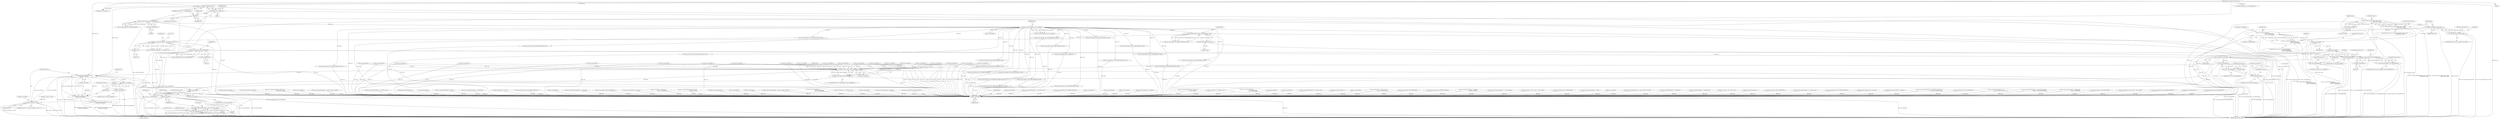 digraph "0_samba_530d50a1abdcdf4d1775652d4c456c1274d83d8d@API" {
"1000927" [label="(Call,asn1_write_OctetString(data, attrib->name,\n                                              strlen(attrib->name)))"];
"1000920" [label="(Call,asn1_push_tag(data, ASN1_SEQUENCE(0)))"];
"1000892" [label="(Call,asn1_push_tag(data, ASN1_SEQUENCE(0)))"];
"1000880" [label="(Call,asn1_write_OctetString(data, r->dn, strlen(r->dn)))"];
"1000871" [label="(Call,asn1_push_tag(data, ASN1_APPLICATION(msg->type)))"];
"1000129" [label="(Call,asn1_write_Integer(data, msg->messageid))"];
"1000122" [label="(Call,asn1_push_tag(data, ASN1_SEQUENCE(0)))"];
"1000116" [label="(Call,!data)"];
"1000109" [label="(Call,*data = asn1_init(mem_ctx))"];
"1000111" [label="(Call,asn1_init(mem_ctx))"];
"1000106" [label="(MethodParameterIn,TALLOC_CTX *mem_ctx)"];
"1000124" [label="(Call,ASN1_SEQUENCE(0))"];
"1000873" [label="(Call,ASN1_APPLICATION(msg->type))"];
"1000885" [label="(Call,strlen(r->dn))"];
"1000894" [label="(Call,ASN1_SEQUENCE(0))"];
"1000985" [label="(Call,asn1_pop_tag(data))"];
"1000980" [label="(Call,asn1_pop_tag(data))"];
"1000939" [label="(Call,asn1_push_tag(data, ASN1_SET))"];
"1000927" [label="(Call,asn1_write_OctetString(data, attrib->name,\n                                              strlen(attrib->name)))"];
"1000932" [label="(Call,strlen(attrib->name))"];
"1000961" [label="(Call,asn1_write_OctetString(data,\n                                                       attrib->values[j].data,\n                                                      attrib->values[j].length))"];
"1000922" [label="(Call,ASN1_SEQUENCE(0))"];
"1000926" [label="(Call,!asn1_write_OctetString(data, attrib->name,\n                                              strlen(attrib->name)))"];
"1000938" [label="(Call,!asn1_push_tag(data, ASN1_SET))"];
"1000960" [label="(Call,!asn1_write_OctetString(data,\n                                                       attrib->values[j].data,\n                                                      attrib->values[j].length))"];
"1000979" [label="(Call,!asn1_pop_tag(data))"];
"1000919" [label="(Call,!asn1_push_tag(data, ASN1_SEQUENCE(0)))"];
"1001659" [label="(Call,asn1_free(data))"];
"1000984" [label="(Call,!asn1_pop_tag(data))"];
"1000990" [label="(Call,asn1_pop_tag(data))"];
"1000989" [label="(Call,!asn1_pop_tag(data))"];
"1000995" [label="(Call,asn1_pop_tag(data))"];
"1000994" [label="(Call,!asn1_pop_tag(data))"];
"1001590" [label="(Call,asn1_push_tag(data, ASN1_CONTEXT(0)))"];
"1001589" [label="(Call,!asn1_push_tag(data, ASN1_CONTEXT(0)))"];
"1001611" [label="(Call,ldap_encode_control(mem_ctx, data,\n\t\t\t\t\t\t msg->controls[i]))"];
"1001599" [label="(Call,msg->controls[i] != NULL)"];
"1001610" [label="(Call,!ldap_encode_control(mem_ctx, data,\n\t\t\t\t\t\t msg->controls[i]))"];
"1001635" [label="(Call,asn1_pop_tag(data))"];
"1001634" [label="(Call,!asn1_pop_tag(data))"];
"1001640" [label="(Call,asn1_pop_tag(data))"];
"1001639" [label="(Call,!asn1_pop_tag(data))"];
"1001654" [label="(Call,asn1_free(data))"];
"1001646" [label="(Call,data_blob_talloc(mem_ctx, data->data, data->length))"];
"1001643" [label="(Call,*result = data_blob_talloc(mem_ctx, data->data, data->length))"];
"1000506" [label="(Call,asn1_push_tag(data, ASN1_APPLICATION(msg->type)))"];
"1001662" [label="(Identifier,false)"];
"1000484" [label="(Call,asn1_pop_tag(data))"];
"1000131" [label="(Call,msg->messageid)"];
"1000925" [label="(ControlStructure,if (!asn1_write_OctetString(data, attrib->name,\n                                              strlen(attrib->name))))"];
"1000309" [label="(Call,asn1_push_tag(data, ASN1_APPLICATION(msg->type)))"];
"1001654" [label="(Call,asn1_free(data))"];
"1000871" [label="(Call,asn1_push_tag(data, ASN1_APPLICATION(msg->type)))"];
"1000107" [label="(Block,)"];
"1001123" [label="(Call,asn1_write_OctetString(data, r->dn, strlen(r->dn)))"];
"1001452" [label="(Call,asn1_push_tag(data, ASN1_CONTEXT_SIMPLE(1)))"];
"1000109" [label="(Call,*data = asn1_init(mem_ctx))"];
"1001216" [label="(Call,asn1_pop_tag(data))"];
"1001442" [label="(Call,asn1_pop_tag(data))"];
"1001642" [label="(ControlStructure,goto err;)"];
"1000984" [label="(Call,!asn1_pop_tag(data))"];
"1001641" [label="(Identifier,data)"];
"1000918" [label="(ControlStructure,if (!asn1_push_tag(data, ASN1_SEQUENCE(0))))"];
"1000292" [label="(Call,asn1_pop_tag(data))"];
"1000123" [label="(Identifier,data)"];
"1000886" [label="(Call,r->dn)"];
"1000362" [label="(Call,asn1_pop_tag(data))"];
"1000839" [label="(Call,asn1_push_tag(data, ASN1_APPLICATION(msg->type)))"];
"1000959" [label="(ControlStructure,if (!asn1_write_OctetString(data,\n                                                       attrib->values[j].data,\n                                                      attrib->values[j].length)))"];
"1000938" [label="(Call,!asn1_push_tag(data, ASN1_SET))"];
"1001538" [label="(Call,asn1_pop_tag(data))"];
"1000885" [label="(Call,strlen(r->dn))"];
"1001288" [label="(Call,asn1_pop_tag(data))"];
"1001575" [label="(Call,asn1_pop_tag(data))"];
"1000416" [label="(Call,asn1_write_Integer(data, r->sizelimit))"];
"1001273" [label="(Call,asn1_write_OctetString(data, r->value.data,\n                                      r->value.length))"];
"1000873" [label="(Call,ASN1_APPLICATION(msg->type))"];
"1000970" [label="(Call,attrib->values[j].length)"];
"1000218" [label="(Call,asn1_pop_tag(data))"];
"1001589" [label="(Call,!asn1_push_tag(data, ASN1_CONTEXT(0)))"];
"1001526" [label="(Call,asn1_write(data, r->oid, strlen(r->oid)))"];
"1001639" [label="(Call,!asn1_pop_tag(data))"];
"1000924" [label="(ControlStructure,goto err;)"];
"1001597" [label="(Identifier,i)"];
"1000593" [label="(Call,asn1_write_OctetString(data,\n                                                       attr->values[j].data,\n                                                      attr->values[j].length))"];
"1001622" [label="(Literal,0)"];
"1001474" [label="(Call,asn1_pop_tag(data))"];
"1000489" [label="(Call,asn1_pop_tag(data))"];
"1000802" [label="(Call,asn1_pop_tag(data))"];
"1001664" [label="(Call,TALLOC_CTX *mem_ctx)"];
"1001242" [label="(Call,asn1_write_OctetString(data, r->dn, strlen(r->dn)))"];
"1001671" [label="(Call,talloc_array(mem_ctx, char, blob.length+1))"];
"1001634" [label="(Call,!asn1_pop_tag(data))"];
"1001091" [label="(Call,ldap_encode_response(data, r))"];
"1000879" [label="(Call,!asn1_write_OctetString(data, r->dn, strlen(r->dn)))"];
"1001645" [label="(Identifier,result)"];
"1000617" [label="(Call,asn1_pop_tag(data))"];
"1000994" [label="(Call,!asn1_pop_tag(data))"];
"1001607" [label="(Identifier,i)"];
"1001655" [label="(Identifier,data)"];
"1001610" [label="(Call,!ldap_encode_control(mem_ctx, data,\n\t\t\t\t\t\t msg->controls[i]))"];
"1000932" [label="(Call,strlen(attrib->name))"];
"1000202" [label="(Call,asn1_write(data, r->creds.password,\n                                  strlen(r->creds.password)))"];
"1000985" [label="(Call,asn1_pop_tag(data))"];
"1000854" [label="(Call,asn1_pop_tag(data))"];
"1000122" [label="(Call,asn1_push_tag(data, ASN1_SEQUENCE(0)))"];
"1000937" [label="(ControlStructure,if (!asn1_push_tag(data, ASN1_SET)))"];
"1000921" [label="(Identifier,data)"];
"1000527" [label="(Call,asn1_push_tag(data, ASN1_SEQUENCE(0)))"];
"1001423" [label="(Call,asn1_push_tag(data, ASN1_CONTEXT_SIMPLE(0)))"];
"1001414" [label="(Call,asn1_push_tag(data, ASN1_APPLICATION(msg->type)))"];
"1001582" [label="(Call,msg->controls != NULL)"];
"1001646" [label="(Call,data_blob_talloc(mem_ctx, data->data, data->length))"];
"1000119" [label="(Identifier,false)"];
"1001261" [label="(Call,asn1_write_OctetString(data, r->attribute,\n                                      strlen(r->attribute)))"];
"1001590" [label="(Call,asn1_push_tag(data, ASN1_CONTEXT(0)))"];
"1001587" [label="(Block,)"];
"1000125" [label="(Literal,0)"];
"1001599" [label="(Call,msg->controls[i] != NULL)"];
"1000882" [label="(Call,r->dn)"];
"1000961" [label="(Call,asn1_write_OctetString(data,\n                                                       attrib->values[j].data,\n                                                      attrib->values[j].length))"];
"1001594" [label="(ControlStructure,goto err;)"];
"1001479" [label="(Call,asn1_pop_tag(data))"];
"1000676" [label="(Call,asn1_push_tag(data, ASN1_APPLICATION(msg->type)))"];
"1000334" [label="(Call,asn1_write_ContextSimple(data, 7, r->SASL.secblob))"];
"1001555" [label="(Call,asn1_write(data, r->value->data, r->value->length))"];
"1000449" [label="(Call,asn1_push_tag(data, ASN1_SEQUENCE(0)))"];
"1001651" [label="(Call,data->length)"];
"1000922" [label="(Call,ASN1_SEQUENCE(0))"];
"1001310" [label="(Call,asn1_push_tag(data, ASN1_APPLICATION(msg->type)))"];
"1000982" [label="(ControlStructure,goto err;)"];
"1001097" [label="(Call,asn1_pop_tag(data))"];
"1000907" [label="(Identifier,i)"];
"1001592" [label="(Call,ASN1_CONTEXT(0))"];
"1001648" [label="(Call,data->data)"];
"1000400" [label="(Call,asn1_write_enumerated(data, r->scope))"];
"1001044" [label="(Call,asn1_push_tag(data, ASN1_APPLICATION_SIMPLE(msg->type)))"];
"1000817" [label="(Call,asn1_pop_tag(data))"];
"1000941" [label="(Identifier,ASN1_SET)"];
"1000936" [label="(ControlStructure,goto err;)"];
"1000926" [label="(Call,!asn1_write_OctetString(data, attrib->name,\n                                              strlen(attrib->name)))"];
"1000962" [label="(Identifier,data)"];
"1000919" [label="(Call,!asn1_push_tag(data, ASN1_SEQUENCE(0)))"];
"1001135" [label="(Call,asn1_write_OctetString(data, r->newrdn, strlen(r->newrdn)))"];
"1000891" [label="(Call,!asn1_push_tag(data, ASN1_SEQUENCE(0)))"];
"1001147" [label="(Call,asn1_write_BOOLEAN(data, r->deleteolddn))"];
"1000121" [label="(Call,!asn1_push_tag(data, ASN1_SEQUENCE(0)))"];
"1000111" [label="(Call,asn1_init(mem_ctx))"];
"1000995" [label="(Call,asn1_pop_tag(data))"];
"1001342" [label="(Call,asn1_push_tag(data, ASN1_APPLICATION_SIMPLE(msg->type)))"];
"1000987" [label="(ControlStructure,goto err;)"];
"1001027" [label="(Call,asn1_pop_tag(data))"];
"1000986" [label="(Identifier,data)"];
"1000977" [label="(ControlStructure,goto err;)"];
"1001082" [label="(Call,asn1_push_tag(data, ASN1_APPLICATION(msg->type)))"];
"1000895" [label="(Literal,0)"];
"1000997" [label="(ControlStructure,goto err;)"];
"1000432" [label="(Call,asn1_write_BOOLEAN(data, r->attributesonly))"];
"1001184" [label="(Call,asn1_pop_tag(data))"];
"1001644" [label="(Call,*result)"];
"1001012" [label="(Call,asn1_push_tag(data, ASN1_APPLICATION(msg->type)))"];
"1000940" [label="(Identifier,data)"];
"1000983" [label="(ControlStructure,if (!asn1_pop_tag(data)))"];
"1000225" [label="(Call,asn1_push_tag(data, ASN1_CONTEXT(3)))"];
"1001053" [label="(Call,asn1_write(data, r->dn, strlen(r->dn)))"];
"1001319" [label="(Call,ldap_encode_response(data, r))"];
"1001233" [label="(Call,asn1_push_tag(data, ASN1_APPLICATION(msg->type)))"];
"1000892" [label="(Call,asn1_push_tag(data, ASN1_SEQUENCE(0)))"];
"1000627" [label="(Call,asn1_pop_tag(data))"];
"1000872" [label="(Identifier,data)"];
"1000555" [label="(Call,asn1_push_tag(data, ASN1_SEQUENCE(0)))"];
"1000928" [label="(Identifier,data)"];
"1000112" [label="(Identifier,mem_ctx)"];
"1000515" [label="(Call,asn1_write_OctetString(data, r->dn, strlen(r->dn)))"];
"1000978" [label="(ControlStructure,if (!asn1_pop_tag(data)))"];
"1001160" [label="(Call,asn1_push_tag(data, ASN1_CONTEXT_SIMPLE(0)))"];
"1001605" [label="(Identifier,NULL)"];
"1001505" [label="(Call,ldap_encode_response(data, &r->response))"];
"1000318" [label="(Call,ldap_encode_response(data, &r->response))"];
"1000261" [label="(Call,asn1_write_OctetString(data, r->creds.SASL.secblob->data,\n                                                      r->creds.SASL.secblob->length))"];
"1001609" [label="(ControlStructure,if (!ldap_encode_control(mem_ctx, data,\n\t\t\t\t\t\t msg->controls[i])))"];
"1000992" [label="(ControlStructure,goto err;)"];
"1000353" [label="(Call,asn1_push_tag(data, ASN1_APPLICATION_SIMPLE(msg->type)))"];
"1000927" [label="(Call,asn1_write_OctetString(data, attrib->name,\n                                              strlen(attrib->name)))"];
"1000574" [label="(Call,asn1_push_tag(data, ASN1_SEQUENCE(1)))"];
"1000170" [label="(Call,asn1_write_OctetString(data, r->dn,\n                                      (r->dn != NULL) ? strlen(r->dn) : 0))"];
"1000284" [label="(Call,asn1_pop_tag(data))"];
"1000232" [label="(Call,asn1_write_OctetString(data, r->creds.SASL.mechanism,\n                                              strlen(r->creds.SASL.mechanism)))"];
"1000110" [label="(Identifier,data)"];
"1001325" [label="(Call,asn1_pop_tag(data))"];
"1000822" [label="(Call,asn1_pop_tag(data))"];
"1000128" [label="(Call,!asn1_write_Integer(data, msg->messageid))"];
"1000920" [label="(Call,asn1_push_tag(data, ASN1_SEQUENCE(0)))"];
"1000929" [label="(Call,attrib->name)"];
"1000195" [label="(Call,asn1_push_tag(data, ASN1_CONTEXT_SIMPLE(0)))"];
"1000379" [label="(Call,asn1_push_tag(data, ASN1_APPLICATION(msg->type)))"];
"1000644" [label="(Call,asn1_push_tag(data, ASN1_APPLICATION(msg->type)))"];
"1000874" [label="(Call,msg->type)"];
"1000468" [label="(Call,asn1_write_OctetString(data, r->attributes[i],\n                                              strlen(r->attributes[i])))"];
"1000991" [label="(Identifier,data)"];
"1000993" [label="(ControlStructure,if (!asn1_pop_tag(data)))"];
"1001254" [label="(Call,asn1_push_tag(data, ASN1_SEQUENCE(0)))"];
"1001600" [label="(Call,msg->controls[i])"];
"1000963" [label="(Call,attrib->values[j].data)"];
"1000989" [label="(Call,!asn1_pop_tag(data))"];
"1001459" [label="(Call,asn1_write(data, r->value->data, r->value->length))"];
"1001548" [label="(Call,asn1_push_tag(data, ASN1_CONTEXT_SIMPLE(11)))"];
"1001021" [label="(Call,ldap_encode_response(data, r))"];
"1000746" [label="(Call,asn1_push_tag(data, ASN1_SEQUENCE(0)))"];
"1000939" [label="(Call,asn1_push_tag(data, ASN1_SET))"];
"1000848" [label="(Call,ldap_encode_response(data, r))"];
"1001640" [label="(Call,asn1_pop_tag(data))"];
"1000945" [label="(Identifier,j)"];
"1000659" [label="(Call,asn1_pop_tag(data))"];
"1000933" [label="(Call,attrib->name)"];
"1001638" [label="(ControlStructure,if (!asn1_pop_tag(data)))"];
"1000129" [label="(Call,asn1_write_Integer(data, msg->messageid))"];
"1001201" [label="(Call,asn1_push_tag(data, ASN1_APPLICATION(msg->type)))"];
"1001588" [label="(ControlStructure,if (!asn1_push_tag(data, ASN1_CONTEXT(0))))"];
"1000957" [label="(Identifier,j)"];
"1001293" [label="(Call,asn1_pop_tag(data))"];
"1000765" [label="(Call,asn1_push_tag(data, ASN1_SET))"];
"1000753" [label="(Call,asn1_write_OctetString(data, attrib->name,\n                                              strlen(attrib->name)))"];
"1001696" [label="(MethodReturn,_PUBLIC_ bool)"];
"1001570" [label="(Call,asn1_pop_tag(data))"];
"1000893" [label="(Identifier,data)"];
"1000870" [label="(Call,!asn1_push_tag(data, ASN1_APPLICATION(msg->type)))"];
"1000153" [label="(Call,asn1_push_tag(data, ASN1_APPLICATION(msg->type)))"];
"1001595" [label="(ControlStructure,for (i = 0; msg->controls[i] != NULL; i++))"];
"1001359" [label="(Call,asn1_pop_tag(data))"];
"1000980" [label="(Call,asn1_pop_tag(data))"];
"1000130" [label="(Identifier,data)"];
"1001065" [label="(Call,asn1_pop_tag(data))"];
"1000388" [label="(Call,asn1_write_OctetString(data, r->basedn, strlen(r->basedn)))"];
"1000685" [label="(Call,asn1_write_OctetString(data, r->dn, strlen(r->dn)))"];
"1000988" [label="(ControlStructure,if (!asn1_pop_tag(data)))"];
"1001210" [label="(Call,ldap_encode_response(data, r))"];
"1001179" [label="(Call,asn1_pop_tag(data))"];
"1000408" [label="(Call,asn1_write_enumerated(data, r->deref))"];
"1000734" [label="(Call,asn1_write_enumerated(data, r->mods[i].type))"];
"1001611" [label="(Call,ldap_encode_control(mem_ctx, data,\n\t\t\t\t\t\t msg->controls[i]))"];
"1000440" [label="(Call,ldap_push_filter(data, r->tree))"];
"1000345" [label="(Call,asn1_pop_tag(data))"];
"1001637" [label="(ControlStructure,goto err;)"];
"1001496" [label="(Call,asn1_push_tag(data, ASN1_APPLICATION(msg->type)))"];
"1001612" [label="(Identifier,mem_ctx)"];
"1000942" [label="(ControlStructure,goto err;)"];
"1001636" [label="(Identifier,data)"];
"1001591" [label="(Identifier,data)"];
"1000881" [label="(Identifier,data)"];
"1001376" [label="(Call,asn1_push_tag(data, ASN1_APPLICATION(msg->type)))"];
"1001519" [label="(Call,asn1_push_tag(data, ASN1_CONTEXT_SIMPLE(10)))"];
"1000612" [label="(Call,asn1_pop_tag(data))"];
"1001351" [label="(Call,asn1_write_implicit_Integer(data, r->messageid))"];
"1000727" [label="(Call,asn1_push_tag(data, ASN1_SEQUENCE(0)))"];
"1000162" [label="(Call,asn1_write_Integer(data, r->version))"];
"1000979" [label="(Call,!asn1_pop_tag(data))"];
"1001657" [label="(Identifier,true)"];
"1001167" [label="(Call,asn1_write(data, r->newsuperior,\n                                  strlen(r->newsuperior)))"];
"1001114" [label="(Call,asn1_push_tag(data, ASN1_APPLICATION(msg->type)))"];
"1001660" [label="(Identifier,data)"];
"1000990" [label="(Call,asn1_pop_tag(data))"];
"1000562" [label="(Call,asn1_write_OctetString(data, attr->name,\n                                              strlen(attr->name)))"];
"1000124" [label="(Call,ASN1_SEQUENCE(0))"];
"1000653" [label="(Call,ldap_encode_response(data, r))"];
"1001614" [label="(Call,msg->controls[i])"];
"1001613" [label="(Identifier,data)"];
"1001633" [label="(ControlStructure,if (!asn1_pop_tag(data)))"];
"1000807" [label="(Call,asn1_pop_tag(data))"];
"1000960" [label="(Call,!asn1_write_OctetString(data,\n                                                       attrib->values[j].data,\n                                                      attrib->values[j].length))"];
"1000998" [label="(ControlStructure,break;)"];
"1000923" [label="(Literal,0)"];
"1000812" [label="(Call,asn1_pop_tag(data))"];
"1001397" [label="(Call,asn1_pop_tag(data))"];
"1000996" [label="(Identifier,data)"];
"1001385" [label="(Call,asn1_write_OctetString(data, r->referral, strlen(r->referral)))"];
"1000783" [label="(Call,asn1_write_OctetString(data,\n                                                       attrib->values[j].data,\n                                                      attrib->values[j].length))"];
"1000106" [label="(MethodParameterIn,TALLOC_CTX *mem_ctx)"];
"1001430" [label="(Call,asn1_write(data, r->oid, strlen(r->oid)))"];
"1001635" [label="(Call,asn1_pop_tag(data))"];
"1000622" [label="(Call,asn1_pop_tag(data))"];
"1000880" [label="(Call,asn1_write_OctetString(data, r->dn, strlen(r->dn)))"];
"1001659" [label="(Call,asn1_free(data))"];
"1000424" [label="(Call,asn1_write_Integer(data, r->timelimit))"];
"1000115" [label="(ControlStructure,if (!data))"];
"1001643" [label="(Call,*result = data_blob_talloc(mem_ctx, data->data, data->length))"];
"1001647" [label="(Identifier,mem_ctx)"];
"1000981" [label="(Identifier,data)"];
"1000116" [label="(Call,!data)"];
"1000117" [label="(Identifier,data)"];
"1000894" [label="(Call,ASN1_SEQUENCE(0))"];
"1000697" [label="(Call,asn1_push_tag(data, ASN1_SEQUENCE(0)))"];
"1000927" -> "1000926"  [label="AST: "];
"1000927" -> "1000932"  [label="CFG: "];
"1000928" -> "1000927"  [label="AST: "];
"1000929" -> "1000927"  [label="AST: "];
"1000932" -> "1000927"  [label="AST: "];
"1000926" -> "1000927"  [label="CFG: "];
"1000927" -> "1001696"  [label="DDG: attrib->name"];
"1000927" -> "1001696"  [label="DDG: strlen(attrib->name)"];
"1000927" -> "1000926"  [label="DDG: data"];
"1000927" -> "1000926"  [label="DDG: attrib->name"];
"1000927" -> "1000926"  [label="DDG: strlen(attrib->name)"];
"1000920" -> "1000927"  [label="DDG: data"];
"1000932" -> "1000927"  [label="DDG: attrib->name"];
"1000927" -> "1000932"  [label="DDG: attrib->name"];
"1000927" -> "1000939"  [label="DDG: data"];
"1000927" -> "1001659"  [label="DDG: data"];
"1000920" -> "1000919"  [label="AST: "];
"1000920" -> "1000922"  [label="CFG: "];
"1000921" -> "1000920"  [label="AST: "];
"1000922" -> "1000920"  [label="AST: "];
"1000919" -> "1000920"  [label="CFG: "];
"1000920" -> "1001696"  [label="DDG: ASN1_SEQUENCE(0)"];
"1000920" -> "1000919"  [label="DDG: data"];
"1000920" -> "1000919"  [label="DDG: ASN1_SEQUENCE(0)"];
"1000892" -> "1000920"  [label="DDG: data"];
"1000985" -> "1000920"  [label="DDG: data"];
"1000922" -> "1000920"  [label="DDG: 0"];
"1000920" -> "1001659"  [label="DDG: data"];
"1000892" -> "1000891"  [label="AST: "];
"1000892" -> "1000894"  [label="CFG: "];
"1000893" -> "1000892"  [label="AST: "];
"1000894" -> "1000892"  [label="AST: "];
"1000891" -> "1000892"  [label="CFG: "];
"1000892" -> "1001696"  [label="DDG: ASN1_SEQUENCE(0)"];
"1000892" -> "1000891"  [label="DDG: data"];
"1000892" -> "1000891"  [label="DDG: ASN1_SEQUENCE(0)"];
"1000880" -> "1000892"  [label="DDG: data"];
"1000894" -> "1000892"  [label="DDG: 0"];
"1000892" -> "1000990"  [label="DDG: data"];
"1000892" -> "1001659"  [label="DDG: data"];
"1000880" -> "1000879"  [label="AST: "];
"1000880" -> "1000885"  [label="CFG: "];
"1000881" -> "1000880"  [label="AST: "];
"1000882" -> "1000880"  [label="AST: "];
"1000885" -> "1000880"  [label="AST: "];
"1000879" -> "1000880"  [label="CFG: "];
"1000880" -> "1001696"  [label="DDG: strlen(r->dn)"];
"1000880" -> "1001696"  [label="DDG: r->dn"];
"1000880" -> "1000879"  [label="DDG: data"];
"1000880" -> "1000879"  [label="DDG: r->dn"];
"1000880" -> "1000879"  [label="DDG: strlen(r->dn)"];
"1000871" -> "1000880"  [label="DDG: data"];
"1000885" -> "1000880"  [label="DDG: r->dn"];
"1000880" -> "1001659"  [label="DDG: data"];
"1000871" -> "1000870"  [label="AST: "];
"1000871" -> "1000873"  [label="CFG: "];
"1000872" -> "1000871"  [label="AST: "];
"1000873" -> "1000871"  [label="AST: "];
"1000870" -> "1000871"  [label="CFG: "];
"1000871" -> "1001696"  [label="DDG: ASN1_APPLICATION(msg->type)"];
"1000871" -> "1000870"  [label="DDG: data"];
"1000871" -> "1000870"  [label="DDG: ASN1_APPLICATION(msg->type)"];
"1000129" -> "1000871"  [label="DDG: data"];
"1000873" -> "1000871"  [label="DDG: msg->type"];
"1000871" -> "1001659"  [label="DDG: data"];
"1000129" -> "1000128"  [label="AST: "];
"1000129" -> "1000131"  [label="CFG: "];
"1000130" -> "1000129"  [label="AST: "];
"1000131" -> "1000129"  [label="AST: "];
"1000128" -> "1000129"  [label="CFG: "];
"1000129" -> "1001696"  [label="DDG: msg->messageid"];
"1000129" -> "1000128"  [label="DDG: data"];
"1000129" -> "1000128"  [label="DDG: msg->messageid"];
"1000122" -> "1000129"  [label="DDG: data"];
"1000129" -> "1000153"  [label="DDG: data"];
"1000129" -> "1000195"  [label="DDG: data"];
"1000129" -> "1000225"  [label="DDG: data"];
"1000129" -> "1000309"  [label="DDG: data"];
"1000129" -> "1000353"  [label="DDG: data"];
"1000129" -> "1000379"  [label="DDG: data"];
"1000129" -> "1000506"  [label="DDG: data"];
"1000129" -> "1000644"  [label="DDG: data"];
"1000129" -> "1000676"  [label="DDG: data"];
"1000129" -> "1000839"  [label="DDG: data"];
"1000129" -> "1001012"  [label="DDG: data"];
"1000129" -> "1001044"  [label="DDG: data"];
"1000129" -> "1001082"  [label="DDG: data"];
"1000129" -> "1001114"  [label="DDG: data"];
"1000129" -> "1001201"  [label="DDG: data"];
"1000129" -> "1001233"  [label="DDG: data"];
"1000129" -> "1001310"  [label="DDG: data"];
"1000129" -> "1001342"  [label="DDG: data"];
"1000129" -> "1001376"  [label="DDG: data"];
"1000129" -> "1001414"  [label="DDG: data"];
"1000129" -> "1001496"  [label="DDG: data"];
"1000129" -> "1001659"  [label="DDG: data"];
"1000122" -> "1000121"  [label="AST: "];
"1000122" -> "1000124"  [label="CFG: "];
"1000123" -> "1000122"  [label="AST: "];
"1000124" -> "1000122"  [label="AST: "];
"1000121" -> "1000122"  [label="CFG: "];
"1000122" -> "1001696"  [label="DDG: ASN1_SEQUENCE(0)"];
"1000122" -> "1000121"  [label="DDG: data"];
"1000122" -> "1000121"  [label="DDG: ASN1_SEQUENCE(0)"];
"1000116" -> "1000122"  [label="DDG: data"];
"1000124" -> "1000122"  [label="DDG: 0"];
"1000122" -> "1001659"  [label="DDG: data"];
"1000116" -> "1000115"  [label="AST: "];
"1000116" -> "1000117"  [label="CFG: "];
"1000117" -> "1000116"  [label="AST: "];
"1000119" -> "1000116"  [label="CFG: "];
"1000123" -> "1000116"  [label="CFG: "];
"1000116" -> "1001696"  [label="DDG: data"];
"1000116" -> "1001696"  [label="DDG: !data"];
"1000109" -> "1000116"  [label="DDG: data"];
"1000109" -> "1000107"  [label="AST: "];
"1000109" -> "1000111"  [label="CFG: "];
"1000110" -> "1000109"  [label="AST: "];
"1000111" -> "1000109"  [label="AST: "];
"1000117" -> "1000109"  [label="CFG: "];
"1000109" -> "1001696"  [label="DDG: asn1_init(mem_ctx)"];
"1000111" -> "1000109"  [label="DDG: mem_ctx"];
"1000111" -> "1000112"  [label="CFG: "];
"1000112" -> "1000111"  [label="AST: "];
"1000111" -> "1001696"  [label="DDG: mem_ctx"];
"1000106" -> "1000111"  [label="DDG: mem_ctx"];
"1000111" -> "1001611"  [label="DDG: mem_ctx"];
"1000111" -> "1001646"  [label="DDG: mem_ctx"];
"1000111" -> "1001664"  [label="DDG: mem_ctx"];
"1000106" -> "1000103"  [label="AST: "];
"1000106" -> "1001696"  [label="DDG: mem_ctx"];
"1000106" -> "1001611"  [label="DDG: mem_ctx"];
"1000106" -> "1001646"  [label="DDG: mem_ctx"];
"1000106" -> "1001664"  [label="DDG: mem_ctx"];
"1000106" -> "1001671"  [label="DDG: mem_ctx"];
"1000124" -> "1000125"  [label="CFG: "];
"1000125" -> "1000124"  [label="AST: "];
"1000873" -> "1000874"  [label="CFG: "];
"1000874" -> "1000873"  [label="AST: "];
"1000873" -> "1001696"  [label="DDG: msg->type"];
"1000885" -> "1000886"  [label="CFG: "];
"1000886" -> "1000885"  [label="AST: "];
"1000894" -> "1000895"  [label="CFG: "];
"1000895" -> "1000894"  [label="AST: "];
"1000985" -> "1000984"  [label="AST: "];
"1000985" -> "1000986"  [label="CFG: "];
"1000986" -> "1000985"  [label="AST: "];
"1000984" -> "1000985"  [label="CFG: "];
"1000985" -> "1000984"  [label="DDG: data"];
"1000980" -> "1000985"  [label="DDG: data"];
"1000985" -> "1000990"  [label="DDG: data"];
"1000985" -> "1001659"  [label="DDG: data"];
"1000980" -> "1000979"  [label="AST: "];
"1000980" -> "1000981"  [label="CFG: "];
"1000981" -> "1000980"  [label="AST: "];
"1000979" -> "1000980"  [label="CFG: "];
"1000980" -> "1000979"  [label="DDG: data"];
"1000939" -> "1000980"  [label="DDG: data"];
"1000961" -> "1000980"  [label="DDG: data"];
"1000980" -> "1001659"  [label="DDG: data"];
"1000939" -> "1000938"  [label="AST: "];
"1000939" -> "1000941"  [label="CFG: "];
"1000940" -> "1000939"  [label="AST: "];
"1000941" -> "1000939"  [label="AST: "];
"1000938" -> "1000939"  [label="CFG: "];
"1000939" -> "1001696"  [label="DDG: ASN1_SET"];
"1000939" -> "1000938"  [label="DDG: data"];
"1000939" -> "1000938"  [label="DDG: ASN1_SET"];
"1000939" -> "1000961"  [label="DDG: data"];
"1000939" -> "1001659"  [label="DDG: data"];
"1000932" -> "1000933"  [label="CFG: "];
"1000933" -> "1000932"  [label="AST: "];
"1000961" -> "1000960"  [label="AST: "];
"1000961" -> "1000970"  [label="CFG: "];
"1000962" -> "1000961"  [label="AST: "];
"1000963" -> "1000961"  [label="AST: "];
"1000970" -> "1000961"  [label="AST: "];
"1000960" -> "1000961"  [label="CFG: "];
"1000961" -> "1001696"  [label="DDG: attrib->values[j].data"];
"1000961" -> "1001696"  [label="DDG: attrib->values[j].length"];
"1000961" -> "1000960"  [label="DDG: data"];
"1000961" -> "1000960"  [label="DDG: attrib->values[j].data"];
"1000961" -> "1000960"  [label="DDG: attrib->values[j].length"];
"1000961" -> "1001659"  [label="DDG: data"];
"1000922" -> "1000923"  [label="CFG: "];
"1000923" -> "1000922"  [label="AST: "];
"1000926" -> "1000925"  [label="AST: "];
"1000936" -> "1000926"  [label="CFG: "];
"1000940" -> "1000926"  [label="CFG: "];
"1000926" -> "1001696"  [label="DDG: !asn1_write_OctetString(data, attrib->name,\n                                              strlen(attrib->name))"];
"1000926" -> "1001696"  [label="DDG: asn1_write_OctetString(data, attrib->name,\n                                              strlen(attrib->name))"];
"1000938" -> "1000937"  [label="AST: "];
"1000942" -> "1000938"  [label="CFG: "];
"1000945" -> "1000938"  [label="CFG: "];
"1000938" -> "1001696"  [label="DDG: asn1_push_tag(data, ASN1_SET)"];
"1000938" -> "1001696"  [label="DDG: !asn1_push_tag(data, ASN1_SET)"];
"1000960" -> "1000959"  [label="AST: "];
"1000977" -> "1000960"  [label="CFG: "];
"1000957" -> "1000960"  [label="CFG: "];
"1000960" -> "1001696"  [label="DDG: asn1_write_OctetString(data,\n                                                       attrib->values[j].data,\n                                                      attrib->values[j].length)"];
"1000960" -> "1001696"  [label="DDG: !asn1_write_OctetString(data,\n                                                       attrib->values[j].data,\n                                                      attrib->values[j].length)"];
"1000979" -> "1000978"  [label="AST: "];
"1000982" -> "1000979"  [label="CFG: "];
"1000986" -> "1000979"  [label="CFG: "];
"1000979" -> "1001696"  [label="DDG: !asn1_pop_tag(data)"];
"1000979" -> "1001696"  [label="DDG: asn1_pop_tag(data)"];
"1000919" -> "1000918"  [label="AST: "];
"1000924" -> "1000919"  [label="CFG: "];
"1000928" -> "1000919"  [label="CFG: "];
"1000919" -> "1001696"  [label="DDG: asn1_push_tag(data, ASN1_SEQUENCE(0))"];
"1000919" -> "1001696"  [label="DDG: !asn1_push_tag(data, ASN1_SEQUENCE(0))"];
"1001659" -> "1001587"  [label="AST: "];
"1001659" -> "1001660"  [label="CFG: "];
"1001660" -> "1001659"  [label="AST: "];
"1001662" -> "1001659"  [label="CFG: "];
"1001659" -> "1001696"  [label="DDG: data"];
"1001659" -> "1001696"  [label="DDG: asn1_free(data)"];
"1000765" -> "1001659"  [label="DDG: data"];
"1000362" -> "1001659"  [label="DDG: data"];
"1000574" -> "1001659"  [label="DDG: data"];
"1001376" -> "1001659"  [label="DDG: data"];
"1000309" -> "1001659"  [label="DDG: data"];
"1001474" -> "1001659"  [label="DDG: data"];
"1001635" -> "1001659"  [label="DDG: data"];
"1000753" -> "1001659"  [label="DDG: data"];
"1001496" -> "1001659"  [label="DDG: data"];
"1000995" -> "1001659"  [label="DDG: data"];
"1000848" -> "1001659"  [label="DDG: data"];
"1001459" -> "1001659"  [label="DDG: data"];
"1000622" -> "1001659"  [label="DDG: data"];
"1000807" -> "1001659"  [label="DDG: data"];
"1000284" -> "1001659"  [label="DDG: data"];
"1000562" -> "1001659"  [label="DDG: data"];
"1001044" -> "1001659"  [label="DDG: data"];
"1000734" -> "1001659"  [label="DDG: data"];
"1001065" -> "1001659"  [label="DDG: data"];
"1000676" -> "1001659"  [label="DDG: data"];
"1000388" -> "1001659"  [label="DDG: data"];
"1001123" -> "1001659"  [label="DDG: data"];
"1000659" -> "1001659"  [label="DDG: data"];
"1001519" -> "1001659"  [label="DDG: data"];
"1000232" -> "1001659"  [label="DDG: data"];
"1001184" -> "1001659"  [label="DDG: data"];
"1000802" -> "1001659"  [label="DDG: data"];
"1000617" -> "1001659"  [label="DDG: data"];
"1001505" -> "1001659"  [label="DDG: data"];
"1000292" -> "1001659"  [label="DDG: data"];
"1001261" -> "1001659"  [label="DDG: data"];
"1000612" -> "1001659"  [label="DDG: data"];
"1000408" -> "1001659"  [label="DDG: data"];
"1001147" -> "1001659"  [label="DDG: data"];
"1000506" -> "1001659"  [label="DDG: data"];
"1001325" -> "1001659"  [label="DDG: data"];
"1000746" -> "1001659"  [label="DDG: data"];
"1001414" -> "1001659"  [label="DDG: data"];
"1000817" -> "1001659"  [label="DDG: data"];
"1000527" -> "1001659"  [label="DDG: data"];
"1001479" -> "1001659"  [label="DDG: data"];
"1000225" -> "1001659"  [label="DDG: data"];
"1001027" -> "1001659"  [label="DDG: data"];
"1000218" -> "1001659"  [label="DDG: data"];
"1000400" -> "1001659"  [label="DDG: data"];
"1001555" -> "1001659"  [label="DDG: data"];
"1000318" -> "1001659"  [label="DDG: data"];
"1000990" -> "1001659"  [label="DDG: data"];
"1001097" -> "1001659"  [label="DDG: data"];
"1001590" -> "1001659"  [label="DDG: data"];
"1001319" -> "1001659"  [label="DDG: data"];
"1000822" -> "1001659"  [label="DDG: data"];
"1001210" -> "1001659"  [label="DDG: data"];
"1001201" -> "1001659"  [label="DDG: data"];
"1001342" -> "1001659"  [label="DDG: data"];
"1001575" -> "1001659"  [label="DDG: data"];
"1000379" -> "1001659"  [label="DDG: data"];
"1000627" -> "1001659"  [label="DDG: data"];
"1000555" -> "1001659"  [label="DDG: data"];
"1000449" -> "1001659"  [label="DDG: data"];
"1001310" -> "1001659"  [label="DDG: data"];
"1000202" -> "1001659"  [label="DDG: data"];
"1001242" -> "1001659"  [label="DDG: data"];
"1000783" -> "1001659"  [label="DDG: data"];
"1001179" -> "1001659"  [label="DDG: data"];
"1000515" -> "1001659"  [label="DDG: data"];
"1001254" -> "1001659"  [label="DDG: data"];
"1001526" -> "1001659"  [label="DDG: data"];
"1001359" -> "1001659"  [label="DDG: data"];
"1001114" -> "1001659"  [label="DDG: data"];
"1001351" -> "1001659"  [label="DDG: data"];
"1000424" -> "1001659"  [label="DDG: data"];
"1000468" -> "1001659"  [label="DDG: data"];
"1001452" -> "1001659"  [label="DDG: data"];
"1001538" -> "1001659"  [label="DDG: data"];
"1000854" -> "1001659"  [label="DDG: data"];
"1001570" -> "1001659"  [label="DDG: data"];
"1000432" -> "1001659"  [label="DDG: data"];
"1001012" -> "1001659"  [label="DDG: data"];
"1001160" -> "1001659"  [label="DDG: data"];
"1000812" -> "1001659"  [label="DDG: data"];
"1000261" -> "1001659"  [label="DDG: data"];
"1000153" -> "1001659"  [label="DDG: data"];
"1000685" -> "1001659"  [label="DDG: data"];
"1001288" -> "1001659"  [label="DDG: data"];
"1000593" -> "1001659"  [label="DDG: data"];
"1001091" -> "1001659"  [label="DDG: data"];
"1001135" -> "1001659"  [label="DDG: data"];
"1001167" -> "1001659"  [label="DDG: data"];
"1001293" -> "1001659"  [label="DDG: data"];
"1001397" -> "1001659"  [label="DDG: data"];
"1000489" -> "1001659"  [label="DDG: data"];
"1000416" -> "1001659"  [label="DDG: data"];
"1001423" -> "1001659"  [label="DDG: data"];
"1000170" -> "1001659"  [label="DDG: data"];
"1000644" -> "1001659"  [label="DDG: data"];
"1000440" -> "1001659"  [label="DDG: data"];
"1001053" -> "1001659"  [label="DDG: data"];
"1000653" -> "1001659"  [label="DDG: data"];
"1000353" -> "1001659"  [label="DDG: data"];
"1000345" -> "1001659"  [label="DDG: data"];
"1000727" -> "1001659"  [label="DDG: data"];
"1001021" -> "1001659"  [label="DDG: data"];
"1000697" -> "1001659"  [label="DDG: data"];
"1001640" -> "1001659"  [label="DDG: data"];
"1001548" -> "1001659"  [label="DDG: data"];
"1001611" -> "1001659"  [label="DDG: data"];
"1001273" -> "1001659"  [label="DDG: data"];
"1000162" -> "1001659"  [label="DDG: data"];
"1000195" -> "1001659"  [label="DDG: data"];
"1001385" -> "1001659"  [label="DDG: data"];
"1000334" -> "1001659"  [label="DDG: data"];
"1001233" -> "1001659"  [label="DDG: data"];
"1000839" -> "1001659"  [label="DDG: data"];
"1001442" -> "1001659"  [label="DDG: data"];
"1001430" -> "1001659"  [label="DDG: data"];
"1000484" -> "1001659"  [label="DDG: data"];
"1001216" -> "1001659"  [label="DDG: data"];
"1001082" -> "1001659"  [label="DDG: data"];
"1000984" -> "1000983"  [label="AST: "];
"1000987" -> "1000984"  [label="CFG: "];
"1000907" -> "1000984"  [label="CFG: "];
"1000984" -> "1001696"  [label="DDG: !asn1_pop_tag(data)"];
"1000984" -> "1001696"  [label="DDG: asn1_pop_tag(data)"];
"1000990" -> "1000989"  [label="AST: "];
"1000990" -> "1000991"  [label="CFG: "];
"1000991" -> "1000990"  [label="AST: "];
"1000989" -> "1000990"  [label="CFG: "];
"1000990" -> "1000989"  [label="DDG: data"];
"1000990" -> "1000995"  [label="DDG: data"];
"1000989" -> "1000988"  [label="AST: "];
"1000992" -> "1000989"  [label="CFG: "];
"1000996" -> "1000989"  [label="CFG: "];
"1000989" -> "1001696"  [label="DDG: !asn1_pop_tag(data)"];
"1000989" -> "1001696"  [label="DDG: asn1_pop_tag(data)"];
"1000995" -> "1000994"  [label="AST: "];
"1000995" -> "1000996"  [label="CFG: "];
"1000996" -> "1000995"  [label="AST: "];
"1000994" -> "1000995"  [label="CFG: "];
"1000995" -> "1001696"  [label="DDG: data"];
"1000995" -> "1000994"  [label="DDG: data"];
"1000995" -> "1001590"  [label="DDG: data"];
"1000994" -> "1000993"  [label="AST: "];
"1000997" -> "1000994"  [label="CFG: "];
"1000998" -> "1000994"  [label="CFG: "];
"1000994" -> "1001696"  [label="DDG: !asn1_pop_tag(data)"];
"1000994" -> "1001696"  [label="DDG: asn1_pop_tag(data)"];
"1001590" -> "1001589"  [label="AST: "];
"1001590" -> "1001592"  [label="CFG: "];
"1001591" -> "1001590"  [label="AST: "];
"1001592" -> "1001590"  [label="AST: "];
"1001589" -> "1001590"  [label="CFG: "];
"1001590" -> "1001696"  [label="DDG: ASN1_CONTEXT(0)"];
"1001590" -> "1001589"  [label="DDG: data"];
"1001590" -> "1001589"  [label="DDG: ASN1_CONTEXT(0)"];
"1000284" -> "1001590"  [label="DDG: data"];
"1001065" -> "1001590"  [label="DDG: data"];
"1000292" -> "1001590"  [label="DDG: data"];
"1001325" -> "1001590"  [label="DDG: data"];
"1001097" -> "1001590"  [label="DDG: data"];
"1000822" -> "1001590"  [label="DDG: data"];
"1001359" -> "1001590"  [label="DDG: data"];
"1000854" -> "1001590"  [label="DDG: data"];
"1000489" -> "1001590"  [label="DDG: data"];
"1000345" -> "1001590"  [label="DDG: data"];
"1001216" -> "1001590"  [label="DDG: data"];
"1000362" -> "1001590"  [label="DDG: data"];
"1000659" -> "1001590"  [label="DDG: data"];
"1001184" -> "1001590"  [label="DDG: data"];
"1001479" -> "1001590"  [label="DDG: data"];
"1001027" -> "1001590"  [label="DDG: data"];
"1000218" -> "1001590"  [label="DDG: data"];
"1001575" -> "1001590"  [label="DDG: data"];
"1000627" -> "1001590"  [label="DDG: data"];
"1001293" -> "1001590"  [label="DDG: data"];
"1001397" -> "1001590"  [label="DDG: data"];
"1001592" -> "1001590"  [label="DDG: 0"];
"1001590" -> "1001611"  [label="DDG: data"];
"1001590" -> "1001640"  [label="DDG: data"];
"1001589" -> "1001588"  [label="AST: "];
"1001594" -> "1001589"  [label="CFG: "];
"1001597" -> "1001589"  [label="CFG: "];
"1001589" -> "1001696"  [label="DDG: !asn1_push_tag(data, ASN1_CONTEXT(0))"];
"1001589" -> "1001696"  [label="DDG: asn1_push_tag(data, ASN1_CONTEXT(0))"];
"1001611" -> "1001610"  [label="AST: "];
"1001611" -> "1001614"  [label="CFG: "];
"1001612" -> "1001611"  [label="AST: "];
"1001613" -> "1001611"  [label="AST: "];
"1001614" -> "1001611"  [label="AST: "];
"1001610" -> "1001611"  [label="CFG: "];
"1001611" -> "1001696"  [label="DDG: mem_ctx"];
"1001611" -> "1001696"  [label="DDG: msg->controls[i]"];
"1001611" -> "1001599"  [label="DDG: msg->controls[i]"];
"1001611" -> "1001610"  [label="DDG: mem_ctx"];
"1001611" -> "1001610"  [label="DDG: data"];
"1001611" -> "1001610"  [label="DDG: msg->controls[i]"];
"1001635" -> "1001611"  [label="DDG: data"];
"1001599" -> "1001611"  [label="DDG: msg->controls[i]"];
"1001611" -> "1001635"  [label="DDG: data"];
"1001611" -> "1001646"  [label="DDG: mem_ctx"];
"1001599" -> "1001595"  [label="AST: "];
"1001599" -> "1001605"  [label="CFG: "];
"1001600" -> "1001599"  [label="AST: "];
"1001605" -> "1001599"  [label="AST: "];
"1001612" -> "1001599"  [label="CFG: "];
"1001641" -> "1001599"  [label="CFG: "];
"1001599" -> "1001696"  [label="DDG: msg->controls[i]"];
"1001599" -> "1001696"  [label="DDG: NULL"];
"1001599" -> "1001696"  [label="DDG: msg->controls[i] != NULL"];
"1001582" -> "1001599"  [label="DDG: NULL"];
"1001610" -> "1001609"  [label="AST: "];
"1001622" -> "1001610"  [label="CFG: "];
"1001636" -> "1001610"  [label="CFG: "];
"1001610" -> "1001696"  [label="DDG: !ldap_encode_control(mem_ctx, data,\n\t\t\t\t\t\t msg->controls[i])"];
"1001610" -> "1001696"  [label="DDG: ldap_encode_control(mem_ctx, data,\n\t\t\t\t\t\t msg->controls[i])"];
"1001635" -> "1001634"  [label="AST: "];
"1001635" -> "1001636"  [label="CFG: "];
"1001636" -> "1001635"  [label="AST: "];
"1001634" -> "1001635"  [label="CFG: "];
"1001635" -> "1001634"  [label="DDG: data"];
"1001635" -> "1001640"  [label="DDG: data"];
"1001634" -> "1001633"  [label="AST: "];
"1001637" -> "1001634"  [label="CFG: "];
"1001607" -> "1001634"  [label="CFG: "];
"1001634" -> "1001696"  [label="DDG: !asn1_pop_tag(data)"];
"1001634" -> "1001696"  [label="DDG: asn1_pop_tag(data)"];
"1001640" -> "1001639"  [label="AST: "];
"1001640" -> "1001641"  [label="CFG: "];
"1001641" -> "1001640"  [label="AST: "];
"1001639" -> "1001640"  [label="CFG: "];
"1001640" -> "1001639"  [label="DDG: data"];
"1001640" -> "1001654"  [label="DDG: data"];
"1001639" -> "1001638"  [label="AST: "];
"1001642" -> "1001639"  [label="CFG: "];
"1001645" -> "1001639"  [label="CFG: "];
"1001639" -> "1001696"  [label="DDG: asn1_pop_tag(data)"];
"1001639" -> "1001696"  [label="DDG: !asn1_pop_tag(data)"];
"1001654" -> "1001587"  [label="AST: "];
"1001654" -> "1001655"  [label="CFG: "];
"1001655" -> "1001654"  [label="AST: "];
"1001657" -> "1001654"  [label="CFG: "];
"1001654" -> "1001696"  [label="DDG: asn1_free(data)"];
"1001654" -> "1001696"  [label="DDG: data"];
"1001646" -> "1001643"  [label="AST: "];
"1001646" -> "1001651"  [label="CFG: "];
"1001647" -> "1001646"  [label="AST: "];
"1001648" -> "1001646"  [label="AST: "];
"1001651" -> "1001646"  [label="AST: "];
"1001643" -> "1001646"  [label="CFG: "];
"1001646" -> "1001696"  [label="DDG: data->length"];
"1001646" -> "1001696"  [label="DDG: mem_ctx"];
"1001646" -> "1001696"  [label="DDG: data->data"];
"1001646" -> "1001643"  [label="DDG: mem_ctx"];
"1001646" -> "1001643"  [label="DDG: data->data"];
"1001646" -> "1001643"  [label="DDG: data->length"];
"1001643" -> "1001587"  [label="AST: "];
"1001644" -> "1001643"  [label="AST: "];
"1001655" -> "1001643"  [label="CFG: "];
"1001643" -> "1001696"  [label="DDG: data_blob_talloc(mem_ctx, data->data, data->length)"];
"1001643" -> "1001696"  [label="DDG: *result"];
}

